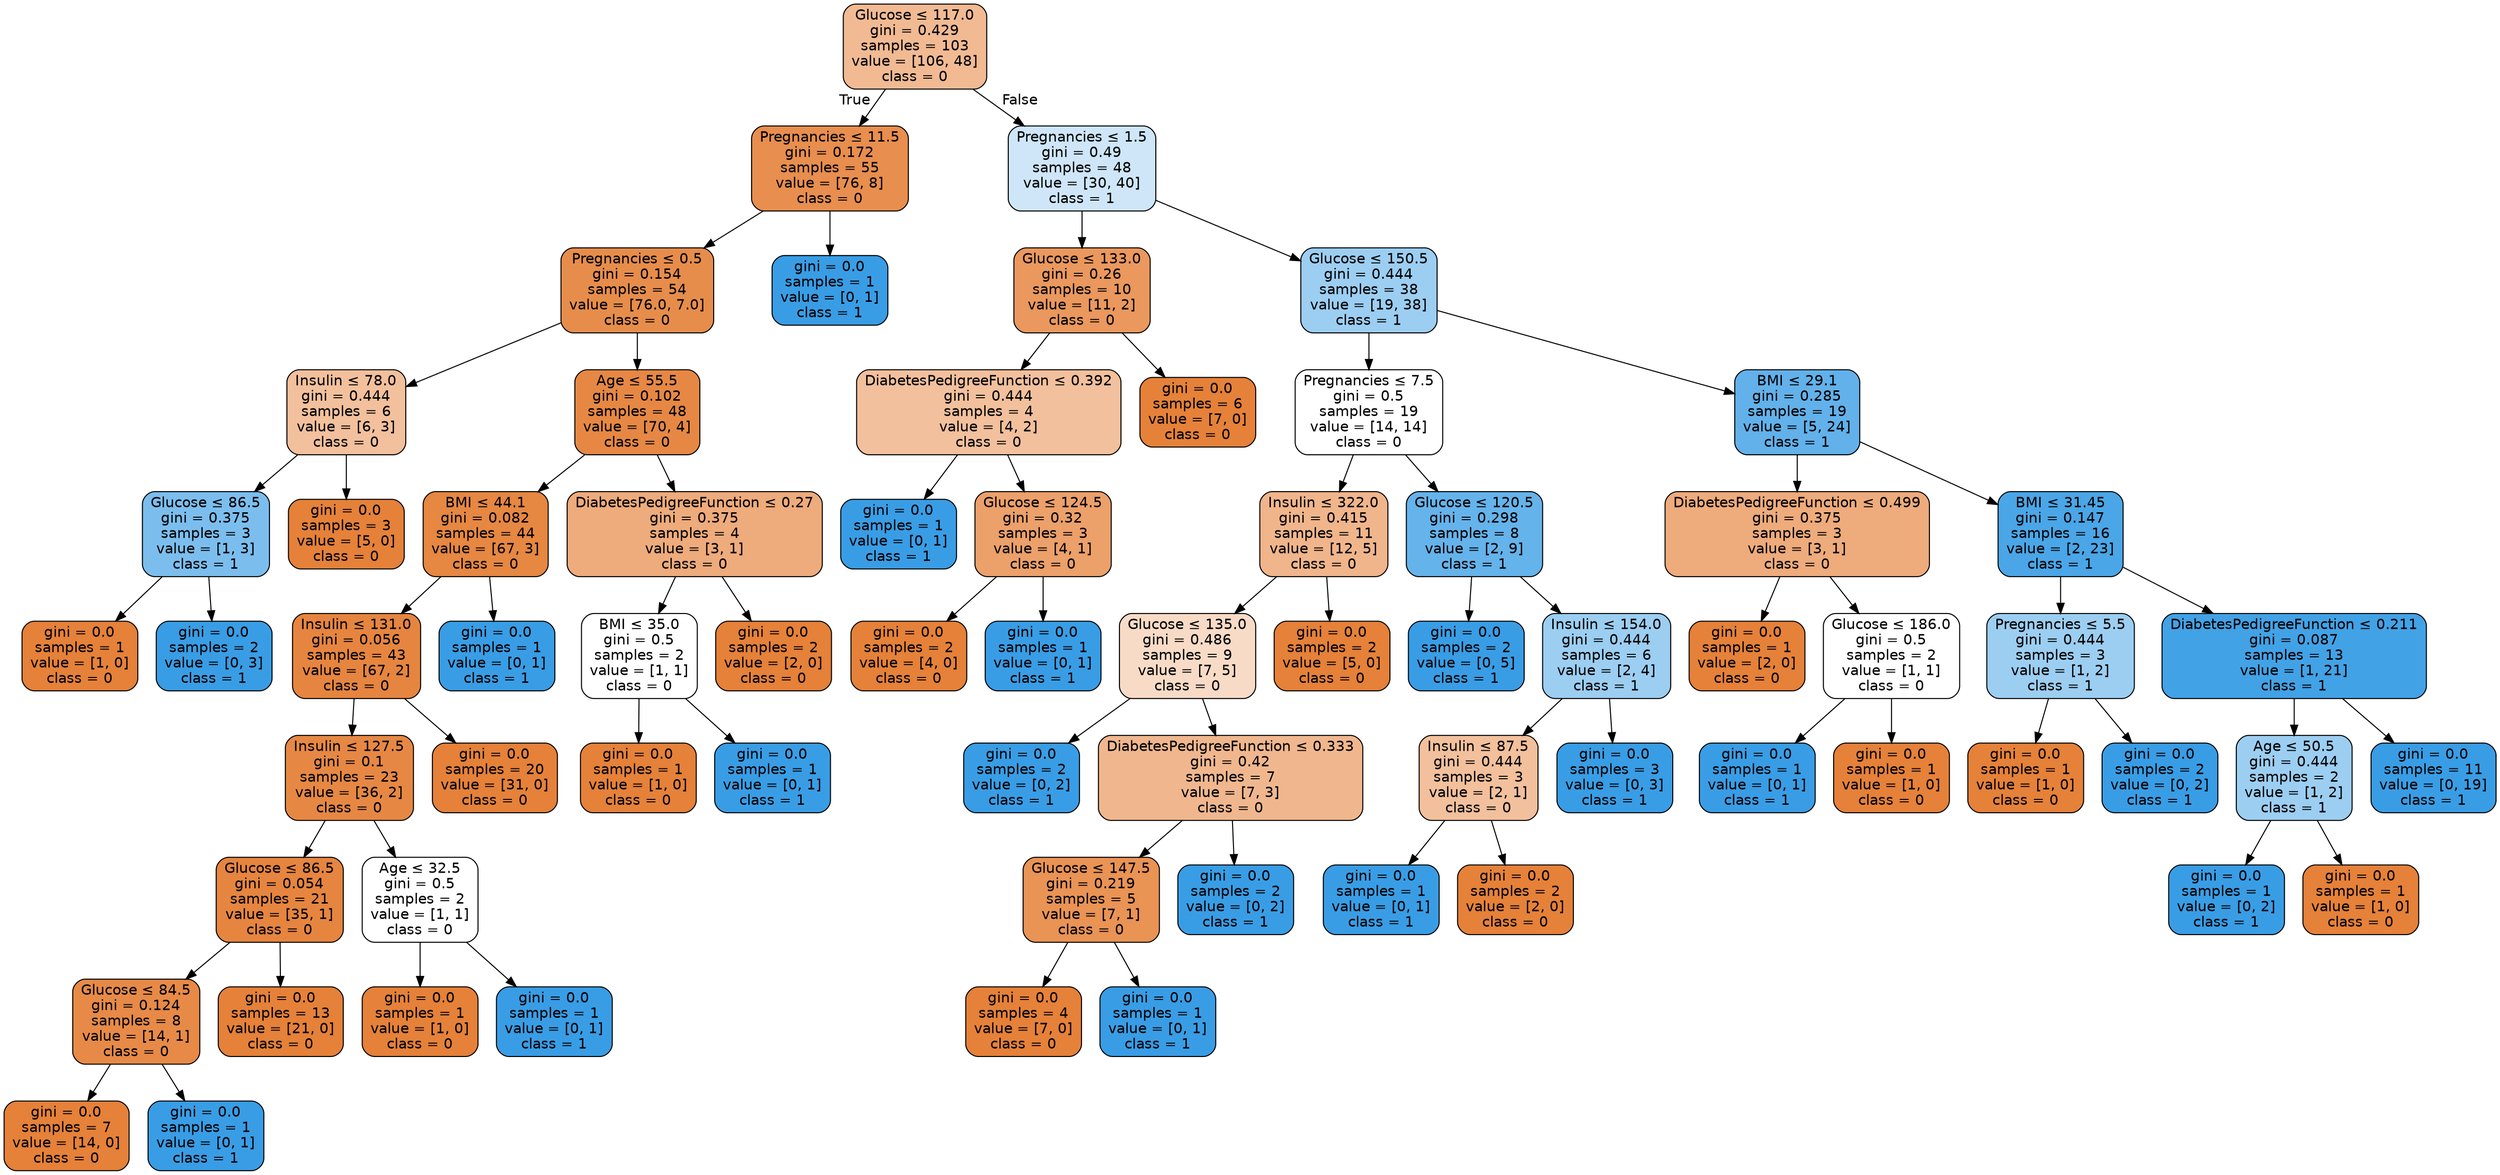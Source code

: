 digraph Tree {
node [shape=box, style="filled, rounded", color="black", fontname="helvetica"] ;
edge [fontname="helvetica"] ;
0 [label=<Glucose &le; 117.0<br/>gini = 0.429<br/>samples = 103<br/>value = [106, 48]<br/>class = 0>, fillcolor="#f1ba93"] ;
1 [label=<Pregnancies &le; 11.5<br/>gini = 0.172<br/>samples = 55<br/>value = [76, 8]<br/>class = 0>, fillcolor="#e88e4e"] ;
0 -> 1 [labeldistance=2.5, labelangle=45, headlabel="True"] ;
2 [label=<Pregnancies &le; 0.5<br/>gini = 0.154<br/>samples = 54<br/>value = [76.0, 7.0]<br/>class = 0>, fillcolor="#e78d4b"] ;
1 -> 2 ;
3 [label=<Insulin &le; 78.0<br/>gini = 0.444<br/>samples = 6<br/>value = [6, 3]<br/>class = 0>, fillcolor="#f2c09c"] ;
2 -> 3 ;
4 [label=<Glucose &le; 86.5<br/>gini = 0.375<br/>samples = 3<br/>value = [1, 3]<br/>class = 1>, fillcolor="#7bbeee"] ;
3 -> 4 ;
5 [label=<gini = 0.0<br/>samples = 1<br/>value = [1, 0]<br/>class = 0>, fillcolor="#e58139"] ;
4 -> 5 ;
6 [label=<gini = 0.0<br/>samples = 2<br/>value = [0, 3]<br/>class = 1>, fillcolor="#399de5"] ;
4 -> 6 ;
7 [label=<gini = 0.0<br/>samples = 3<br/>value = [5, 0]<br/>class = 0>, fillcolor="#e58139"] ;
3 -> 7 ;
8 [label=<Age &le; 55.5<br/>gini = 0.102<br/>samples = 48<br/>value = [70, 4]<br/>class = 0>, fillcolor="#e68844"] ;
2 -> 8 ;
9 [label=<BMI &le; 44.1<br/>gini = 0.082<br/>samples = 44<br/>value = [67, 3]<br/>class = 0>, fillcolor="#e68742"] ;
8 -> 9 ;
10 [label=<Insulin &le; 131.0<br/>gini = 0.056<br/>samples = 43<br/>value = [67, 2]<br/>class = 0>, fillcolor="#e6853f"] ;
9 -> 10 ;
11 [label=<Insulin &le; 127.5<br/>gini = 0.1<br/>samples = 23<br/>value = [36, 2]<br/>class = 0>, fillcolor="#e68844"] ;
10 -> 11 ;
12 [label=<Glucose &le; 86.5<br/>gini = 0.054<br/>samples = 21<br/>value = [35, 1]<br/>class = 0>, fillcolor="#e6853f"] ;
11 -> 12 ;
13 [label=<Glucose &le; 84.5<br/>gini = 0.124<br/>samples = 8<br/>value = [14, 1]<br/>class = 0>, fillcolor="#e78a47"] ;
12 -> 13 ;
14 [label=<gini = 0.0<br/>samples = 7<br/>value = [14, 0]<br/>class = 0>, fillcolor="#e58139"] ;
13 -> 14 ;
15 [label=<gini = 0.0<br/>samples = 1<br/>value = [0, 1]<br/>class = 1>, fillcolor="#399de5"] ;
13 -> 15 ;
16 [label=<gini = 0.0<br/>samples = 13<br/>value = [21, 0]<br/>class = 0>, fillcolor="#e58139"] ;
12 -> 16 ;
17 [label=<Age &le; 32.5<br/>gini = 0.5<br/>samples = 2<br/>value = [1, 1]<br/>class = 0>, fillcolor="#ffffff"] ;
11 -> 17 ;
18 [label=<gini = 0.0<br/>samples = 1<br/>value = [1, 0]<br/>class = 0>, fillcolor="#e58139"] ;
17 -> 18 ;
19 [label=<gini = 0.0<br/>samples = 1<br/>value = [0, 1]<br/>class = 1>, fillcolor="#399de5"] ;
17 -> 19 ;
20 [label=<gini = 0.0<br/>samples = 20<br/>value = [31, 0]<br/>class = 0>, fillcolor="#e58139"] ;
10 -> 20 ;
21 [label=<gini = 0.0<br/>samples = 1<br/>value = [0, 1]<br/>class = 1>, fillcolor="#399de5"] ;
9 -> 21 ;
22 [label=<DiabetesPedigreeFunction &le; 0.27<br/>gini = 0.375<br/>samples = 4<br/>value = [3, 1]<br/>class = 0>, fillcolor="#eeab7b"] ;
8 -> 22 ;
23 [label=<BMI &le; 35.0<br/>gini = 0.5<br/>samples = 2<br/>value = [1, 1]<br/>class = 0>, fillcolor="#ffffff"] ;
22 -> 23 ;
24 [label=<gini = 0.0<br/>samples = 1<br/>value = [1, 0]<br/>class = 0>, fillcolor="#e58139"] ;
23 -> 24 ;
25 [label=<gini = 0.0<br/>samples = 1<br/>value = [0, 1]<br/>class = 1>, fillcolor="#399de5"] ;
23 -> 25 ;
26 [label=<gini = 0.0<br/>samples = 2<br/>value = [2, 0]<br/>class = 0>, fillcolor="#e58139"] ;
22 -> 26 ;
27 [label=<gini = 0.0<br/>samples = 1<br/>value = [0, 1]<br/>class = 1>, fillcolor="#399de5"] ;
1 -> 27 ;
28 [label=<Pregnancies &le; 1.5<br/>gini = 0.49<br/>samples = 48<br/>value = [30, 40]<br/>class = 1>, fillcolor="#cee6f8"] ;
0 -> 28 [labeldistance=2.5, labelangle=-45, headlabel="False"] ;
29 [label=<Glucose &le; 133.0<br/>gini = 0.26<br/>samples = 10<br/>value = [11, 2]<br/>class = 0>, fillcolor="#ea985d"] ;
28 -> 29 ;
30 [label=<DiabetesPedigreeFunction &le; 0.392<br/>gini = 0.444<br/>samples = 4<br/>value = [4, 2]<br/>class = 0>, fillcolor="#f2c09c"] ;
29 -> 30 ;
31 [label=<gini = 0.0<br/>samples = 1<br/>value = [0, 1]<br/>class = 1>, fillcolor="#399de5"] ;
30 -> 31 ;
32 [label=<Glucose &le; 124.5<br/>gini = 0.32<br/>samples = 3<br/>value = [4, 1]<br/>class = 0>, fillcolor="#eca06a"] ;
30 -> 32 ;
33 [label=<gini = 0.0<br/>samples = 2<br/>value = [4, 0]<br/>class = 0>, fillcolor="#e58139"] ;
32 -> 33 ;
34 [label=<gini = 0.0<br/>samples = 1<br/>value = [0, 1]<br/>class = 1>, fillcolor="#399de5"] ;
32 -> 34 ;
35 [label=<gini = 0.0<br/>samples = 6<br/>value = [7, 0]<br/>class = 0>, fillcolor="#e58139"] ;
29 -> 35 ;
36 [label=<Glucose &le; 150.5<br/>gini = 0.444<br/>samples = 38<br/>value = [19, 38]<br/>class = 1>, fillcolor="#9ccef2"] ;
28 -> 36 ;
37 [label=<Pregnancies &le; 7.5<br/>gini = 0.5<br/>samples = 19<br/>value = [14, 14]<br/>class = 0>, fillcolor="#ffffff"] ;
36 -> 37 ;
38 [label=<Insulin &le; 322.0<br/>gini = 0.415<br/>samples = 11<br/>value = [12, 5]<br/>class = 0>, fillcolor="#f0b58b"] ;
37 -> 38 ;
39 [label=<Glucose &le; 135.0<br/>gini = 0.486<br/>samples = 9<br/>value = [7, 5]<br/>class = 0>, fillcolor="#f8dbc6"] ;
38 -> 39 ;
40 [label=<gini = 0.0<br/>samples = 2<br/>value = [0, 2]<br/>class = 1>, fillcolor="#399de5"] ;
39 -> 40 ;
41 [label=<DiabetesPedigreeFunction &le; 0.333<br/>gini = 0.42<br/>samples = 7<br/>value = [7, 3]<br/>class = 0>, fillcolor="#f0b78e"] ;
39 -> 41 ;
42 [label=<Glucose &le; 147.5<br/>gini = 0.219<br/>samples = 5<br/>value = [7, 1]<br/>class = 0>, fillcolor="#e99355"] ;
41 -> 42 ;
43 [label=<gini = 0.0<br/>samples = 4<br/>value = [7, 0]<br/>class = 0>, fillcolor="#e58139"] ;
42 -> 43 ;
44 [label=<gini = 0.0<br/>samples = 1<br/>value = [0, 1]<br/>class = 1>, fillcolor="#399de5"] ;
42 -> 44 ;
45 [label=<gini = 0.0<br/>samples = 2<br/>value = [0, 2]<br/>class = 1>, fillcolor="#399de5"] ;
41 -> 45 ;
46 [label=<gini = 0.0<br/>samples = 2<br/>value = [5, 0]<br/>class = 0>, fillcolor="#e58139"] ;
38 -> 46 ;
47 [label=<Glucose &le; 120.5<br/>gini = 0.298<br/>samples = 8<br/>value = [2, 9]<br/>class = 1>, fillcolor="#65b3eb"] ;
37 -> 47 ;
48 [label=<gini = 0.0<br/>samples = 2<br/>value = [0, 5]<br/>class = 1>, fillcolor="#399de5"] ;
47 -> 48 ;
49 [label=<Insulin &le; 154.0<br/>gini = 0.444<br/>samples = 6<br/>value = [2, 4]<br/>class = 1>, fillcolor="#9ccef2"] ;
47 -> 49 ;
50 [label=<Insulin &le; 87.5<br/>gini = 0.444<br/>samples = 3<br/>value = [2, 1]<br/>class = 0>, fillcolor="#f2c09c"] ;
49 -> 50 ;
51 [label=<gini = 0.0<br/>samples = 1<br/>value = [0, 1]<br/>class = 1>, fillcolor="#399de5"] ;
50 -> 51 ;
52 [label=<gini = 0.0<br/>samples = 2<br/>value = [2, 0]<br/>class = 0>, fillcolor="#e58139"] ;
50 -> 52 ;
53 [label=<gini = 0.0<br/>samples = 3<br/>value = [0, 3]<br/>class = 1>, fillcolor="#399de5"] ;
49 -> 53 ;
54 [label=<BMI &le; 29.1<br/>gini = 0.285<br/>samples = 19<br/>value = [5, 24]<br/>class = 1>, fillcolor="#62b1ea"] ;
36 -> 54 ;
55 [label=<DiabetesPedigreeFunction &le; 0.499<br/>gini = 0.375<br/>samples = 3<br/>value = [3, 1]<br/>class = 0>, fillcolor="#eeab7b"] ;
54 -> 55 ;
56 [label=<gini = 0.0<br/>samples = 1<br/>value = [2, 0]<br/>class = 0>, fillcolor="#e58139"] ;
55 -> 56 ;
57 [label=<Glucose &le; 186.0<br/>gini = 0.5<br/>samples = 2<br/>value = [1, 1]<br/>class = 0>, fillcolor="#ffffff"] ;
55 -> 57 ;
58 [label=<gini = 0.0<br/>samples = 1<br/>value = [0, 1]<br/>class = 1>, fillcolor="#399de5"] ;
57 -> 58 ;
59 [label=<gini = 0.0<br/>samples = 1<br/>value = [1, 0]<br/>class = 0>, fillcolor="#e58139"] ;
57 -> 59 ;
60 [label=<BMI &le; 31.45<br/>gini = 0.147<br/>samples = 16<br/>value = [2, 23]<br/>class = 1>, fillcolor="#4aa6e7"] ;
54 -> 60 ;
61 [label=<Pregnancies &le; 5.5<br/>gini = 0.444<br/>samples = 3<br/>value = [1, 2]<br/>class = 1>, fillcolor="#9ccef2"] ;
60 -> 61 ;
62 [label=<gini = 0.0<br/>samples = 1<br/>value = [1, 0]<br/>class = 0>, fillcolor="#e58139"] ;
61 -> 62 ;
63 [label=<gini = 0.0<br/>samples = 2<br/>value = [0, 2]<br/>class = 1>, fillcolor="#399de5"] ;
61 -> 63 ;
64 [label=<DiabetesPedigreeFunction &le; 0.211<br/>gini = 0.087<br/>samples = 13<br/>value = [1, 21]<br/>class = 1>, fillcolor="#42a2e6"] ;
60 -> 64 ;
65 [label=<Age &le; 50.5<br/>gini = 0.444<br/>samples = 2<br/>value = [1, 2]<br/>class = 1>, fillcolor="#9ccef2"] ;
64 -> 65 ;
66 [label=<gini = 0.0<br/>samples = 1<br/>value = [0, 2]<br/>class = 1>, fillcolor="#399de5"] ;
65 -> 66 ;
67 [label=<gini = 0.0<br/>samples = 1<br/>value = [1, 0]<br/>class = 0>, fillcolor="#e58139"] ;
65 -> 67 ;
68 [label=<gini = 0.0<br/>samples = 11<br/>value = [0, 19]<br/>class = 1>, fillcolor="#399de5"] ;
64 -> 68 ;
}